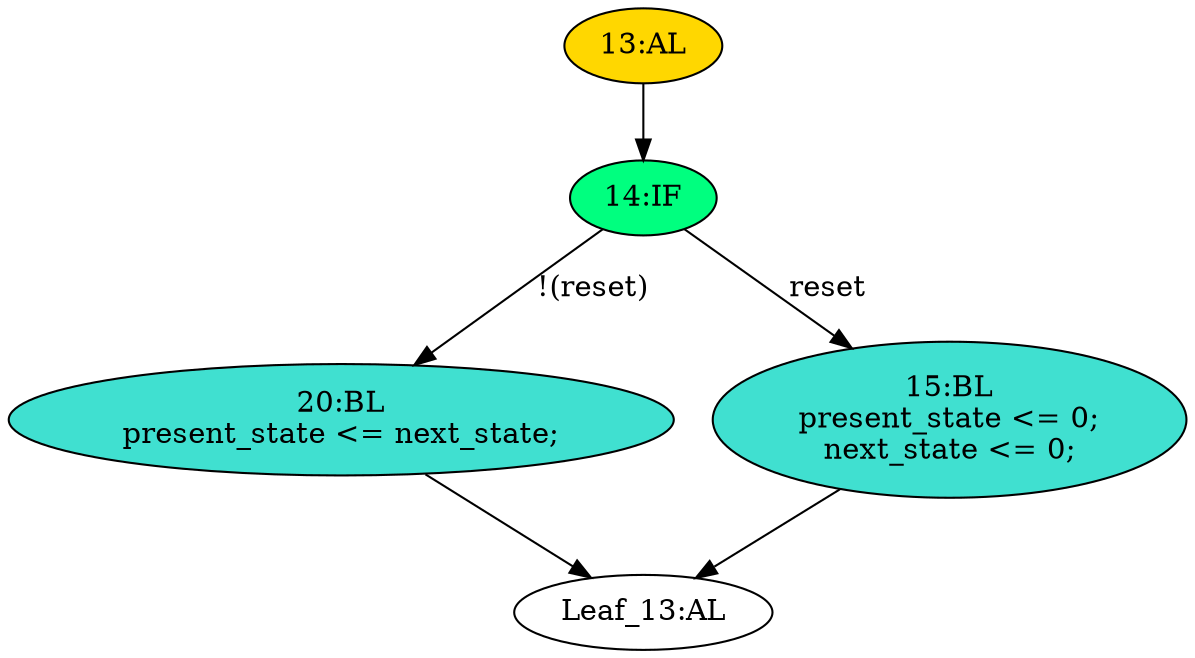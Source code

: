 strict digraph "" {
	node [label="\N"];
	"14:IF"	[ast="<pyverilog.vparser.ast.IfStatement object at 0x7f49a4128810>",
		fillcolor=springgreen,
		label="14:IF",
		statements="[]",
		style=filled,
		typ=IfStatement];
	"20:BL"	[ast="<pyverilog.vparser.ast.Block object at 0x7f49a4128890>",
		fillcolor=turquoise,
		label="20:BL
present_state <= next_state;",
		statements="[<pyverilog.vparser.ast.NonblockingSubstitution object at 0x7f49a41288d0>]",
		style=filled,
		typ=Block];
	"14:IF" -> "20:BL"	[cond="['reset']",
		label="!(reset)",
		lineno=14];
	"15:BL"	[ast="<pyverilog.vparser.ast.Block object at 0x7f49a4128650>",
		fillcolor=turquoise,
		label="15:BL
present_state <= 0;
next_state <= 0;",
		statements="[<pyverilog.vparser.ast.NonblockingSubstitution object at 0x7f49a4128390>, <pyverilog.vparser.ast.NonblockingSubstitution object \
at 0x7f49a4128510>]",
		style=filled,
		typ=Block];
	"14:IF" -> "15:BL"	[cond="['reset']",
		label=reset,
		lineno=14];
	"Leaf_13:AL"	[def_var="['present_state', 'next_state']",
		label="Leaf_13:AL"];
	"20:BL" -> "Leaf_13:AL"	[cond="[]",
		lineno=None];
	"13:AL"	[ast="<pyverilog.vparser.ast.Always object at 0x7f49a4128690>",
		clk_sens=True,
		fillcolor=gold,
		label="13:AL",
		sens="['clk', 'reset']",
		statements="[]",
		style=filled,
		typ=Always,
		use_var="['reset', 'next_state']"];
	"13:AL" -> "14:IF"	[cond="[]",
		lineno=None];
	"15:BL" -> "Leaf_13:AL"	[cond="[]",
		lineno=None];
}
